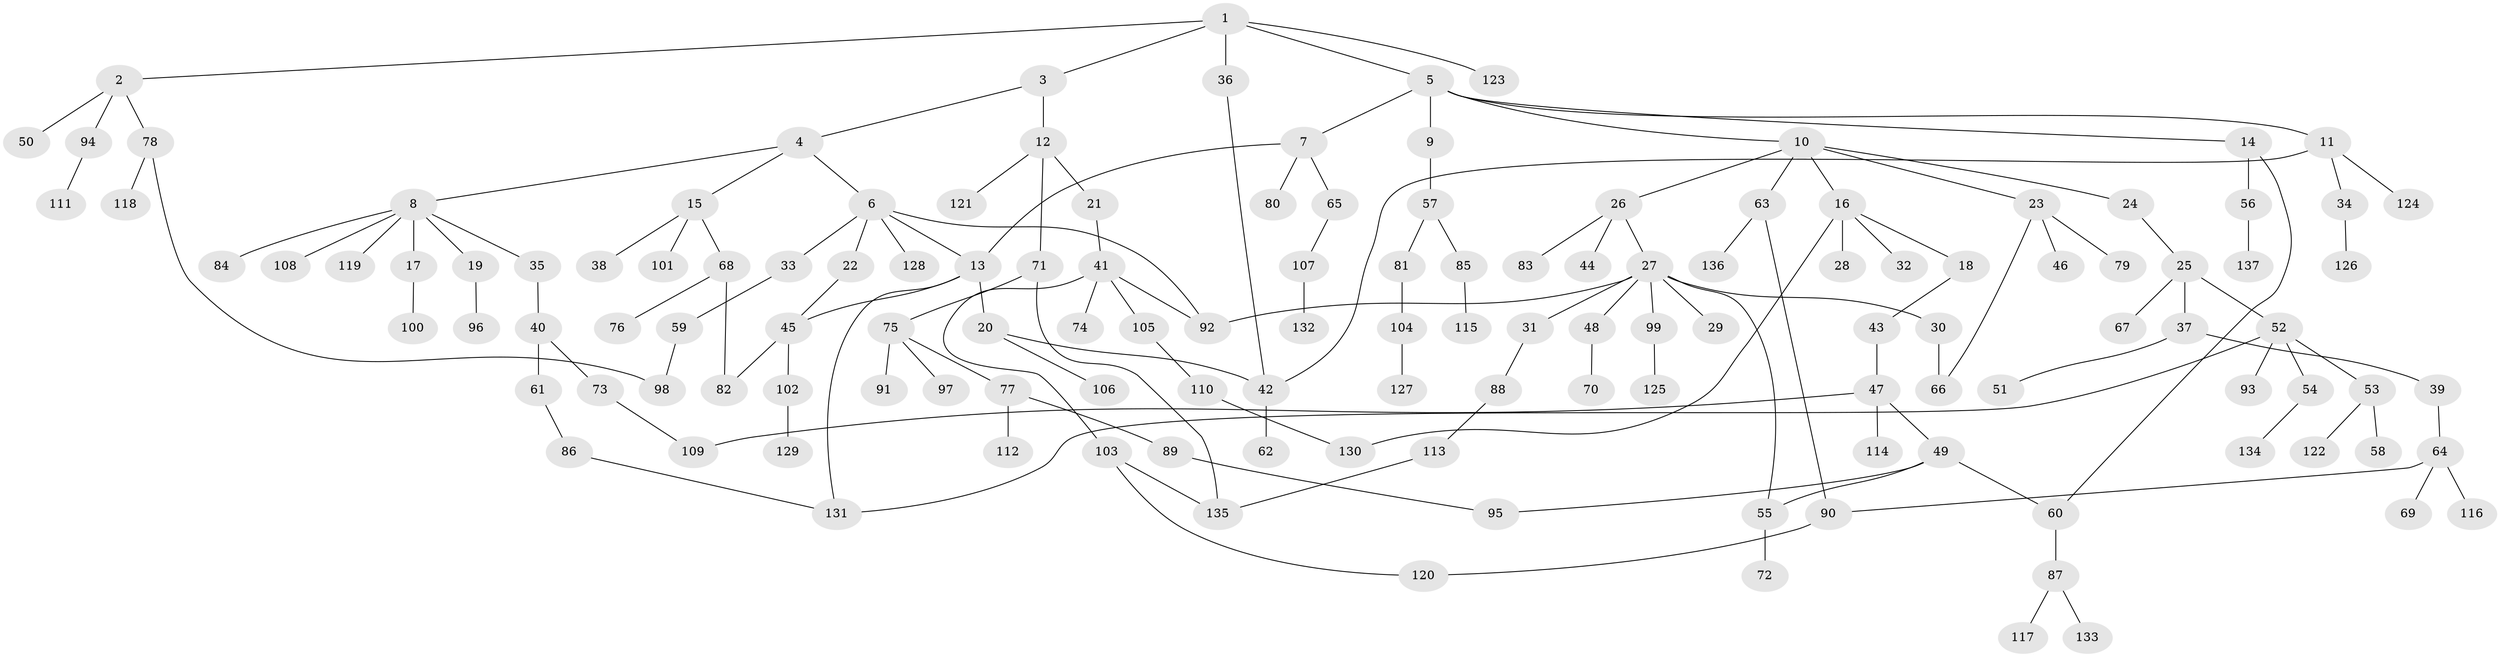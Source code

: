 // coarse degree distribution, {5: 0.06521739130434782, 8: 0.021739130434782608, 6: 0.021739130434782608, 4: 0.13043478260869565, 2: 0.21739130434782608, 9: 0.010869565217391304, 3: 0.09782608695652174, 1: 0.43478260869565216}
// Generated by graph-tools (version 1.1) at 2025/23/03/03/25 07:23:34]
// undirected, 137 vertices, 156 edges
graph export_dot {
graph [start="1"]
  node [color=gray90,style=filled];
  1;
  2;
  3;
  4;
  5;
  6;
  7;
  8;
  9;
  10;
  11;
  12;
  13;
  14;
  15;
  16;
  17;
  18;
  19;
  20;
  21;
  22;
  23;
  24;
  25;
  26;
  27;
  28;
  29;
  30;
  31;
  32;
  33;
  34;
  35;
  36;
  37;
  38;
  39;
  40;
  41;
  42;
  43;
  44;
  45;
  46;
  47;
  48;
  49;
  50;
  51;
  52;
  53;
  54;
  55;
  56;
  57;
  58;
  59;
  60;
  61;
  62;
  63;
  64;
  65;
  66;
  67;
  68;
  69;
  70;
  71;
  72;
  73;
  74;
  75;
  76;
  77;
  78;
  79;
  80;
  81;
  82;
  83;
  84;
  85;
  86;
  87;
  88;
  89;
  90;
  91;
  92;
  93;
  94;
  95;
  96;
  97;
  98;
  99;
  100;
  101;
  102;
  103;
  104;
  105;
  106;
  107;
  108;
  109;
  110;
  111;
  112;
  113;
  114;
  115;
  116;
  117;
  118;
  119;
  120;
  121;
  122;
  123;
  124;
  125;
  126;
  127;
  128;
  129;
  130;
  131;
  132;
  133;
  134;
  135;
  136;
  137;
  1 -- 2;
  1 -- 3;
  1 -- 5;
  1 -- 36;
  1 -- 123;
  2 -- 50;
  2 -- 78;
  2 -- 94;
  3 -- 4;
  3 -- 12;
  4 -- 6;
  4 -- 8;
  4 -- 15;
  5 -- 7;
  5 -- 9;
  5 -- 10;
  5 -- 11;
  5 -- 14;
  6 -- 22;
  6 -- 33;
  6 -- 92;
  6 -- 128;
  6 -- 13;
  7 -- 13;
  7 -- 65;
  7 -- 80;
  8 -- 17;
  8 -- 19;
  8 -- 35;
  8 -- 84;
  8 -- 108;
  8 -- 119;
  9 -- 57;
  10 -- 16;
  10 -- 23;
  10 -- 24;
  10 -- 26;
  10 -- 63;
  11 -- 34;
  11 -- 124;
  11 -- 42;
  12 -- 21;
  12 -- 71;
  12 -- 121;
  13 -- 20;
  13 -- 45;
  13 -- 131;
  14 -- 56;
  14 -- 60;
  15 -- 38;
  15 -- 68;
  15 -- 101;
  16 -- 18;
  16 -- 28;
  16 -- 32;
  16 -- 130;
  17 -- 100;
  18 -- 43;
  19 -- 96;
  20 -- 106;
  20 -- 42;
  21 -- 41;
  22 -- 45;
  23 -- 46;
  23 -- 79;
  23 -- 66;
  24 -- 25;
  25 -- 37;
  25 -- 52;
  25 -- 67;
  26 -- 27;
  26 -- 44;
  26 -- 83;
  27 -- 29;
  27 -- 30;
  27 -- 31;
  27 -- 48;
  27 -- 99;
  27 -- 55;
  27 -- 92;
  30 -- 66;
  31 -- 88;
  33 -- 59;
  34 -- 126;
  35 -- 40;
  36 -- 42;
  37 -- 39;
  37 -- 51;
  39 -- 64;
  40 -- 61;
  40 -- 73;
  41 -- 74;
  41 -- 103;
  41 -- 105;
  41 -- 92;
  42 -- 62;
  43 -- 47;
  45 -- 82;
  45 -- 102;
  47 -- 49;
  47 -- 114;
  47 -- 109;
  48 -- 70;
  49 -- 55;
  49 -- 95;
  49 -- 60;
  52 -- 53;
  52 -- 54;
  52 -- 93;
  52 -- 131;
  53 -- 58;
  53 -- 122;
  54 -- 134;
  55 -- 72;
  56 -- 137;
  57 -- 81;
  57 -- 85;
  59 -- 98;
  60 -- 87;
  61 -- 86;
  63 -- 136;
  63 -- 90;
  64 -- 69;
  64 -- 90;
  64 -- 116;
  65 -- 107;
  68 -- 76;
  68 -- 82;
  71 -- 75;
  71 -- 135;
  73 -- 109;
  75 -- 77;
  75 -- 91;
  75 -- 97;
  77 -- 89;
  77 -- 112;
  78 -- 118;
  78 -- 98;
  81 -- 104;
  85 -- 115;
  86 -- 131;
  87 -- 117;
  87 -- 133;
  88 -- 113;
  89 -- 95;
  90 -- 120;
  94 -- 111;
  99 -- 125;
  102 -- 129;
  103 -- 135;
  103 -- 120;
  104 -- 127;
  105 -- 110;
  107 -- 132;
  110 -- 130;
  113 -- 135;
}
